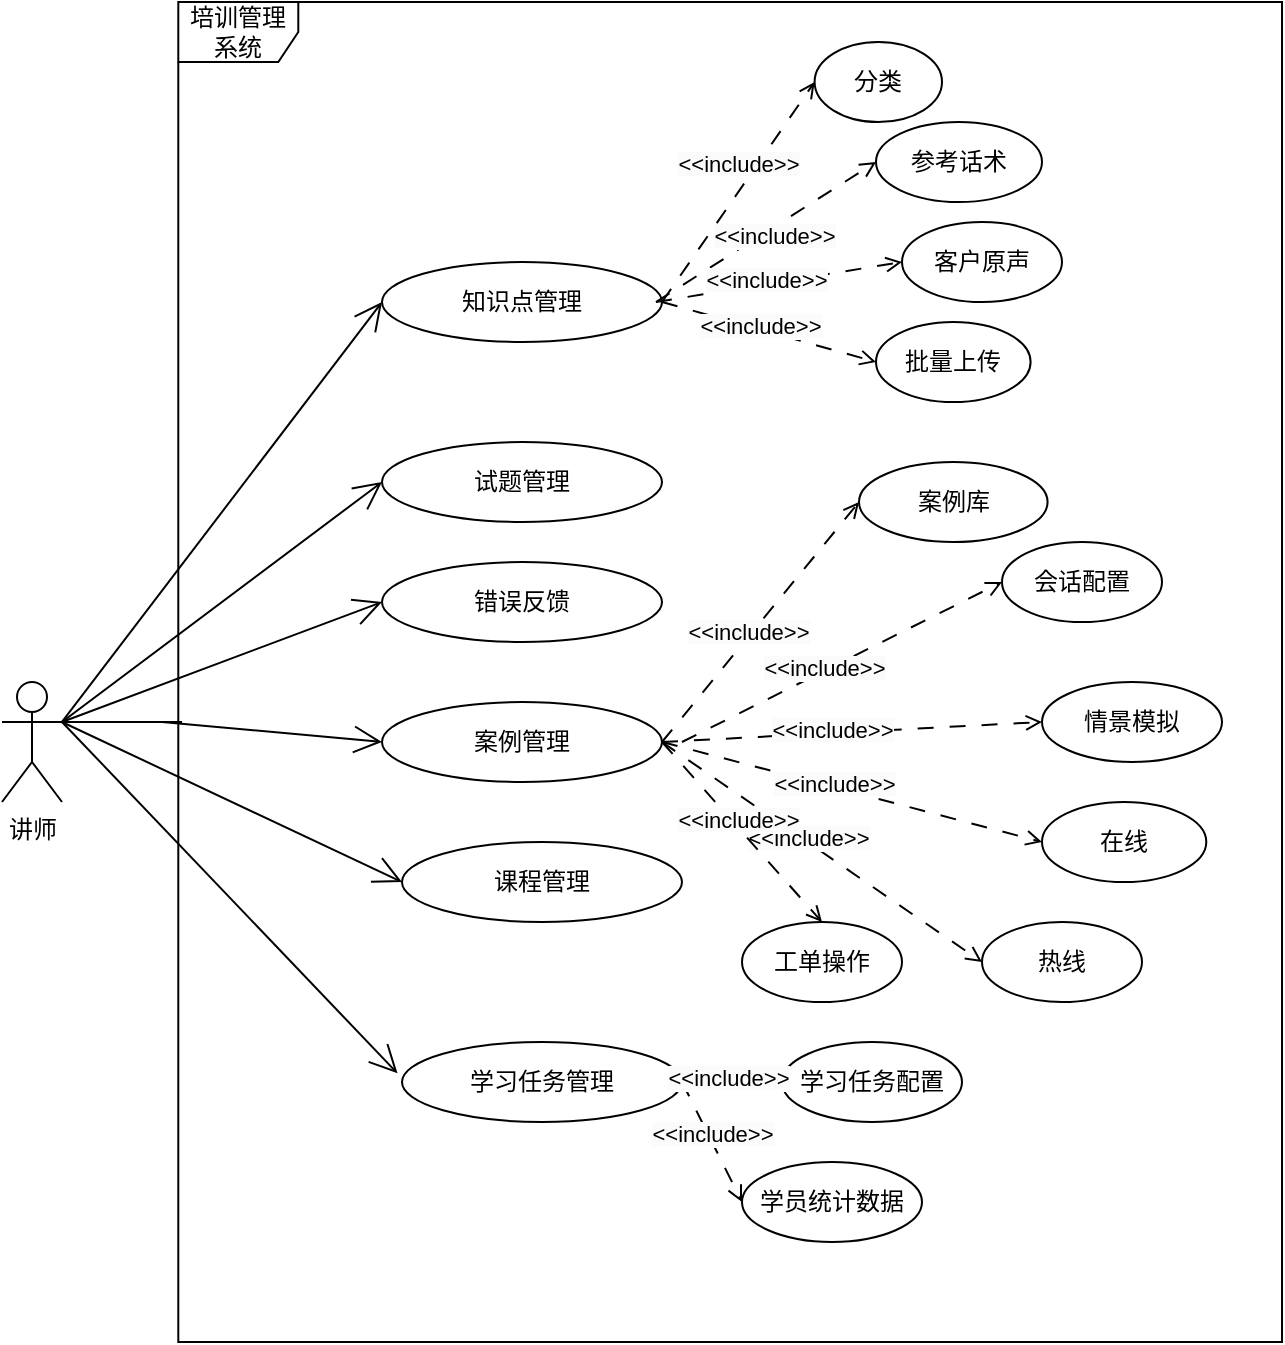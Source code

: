 <mxfile version="24.8.6">
  <diagram name="第 1 页" id="J2Rgs34cH2gYBlN_kvZF">
    <mxGraphModel dx="1042" dy="569" grid="1" gridSize="10" guides="1" tooltips="1" connect="1" arrows="1" fold="1" page="1" pageScale="1" pageWidth="827" pageHeight="1169" math="0" shadow="0">
      <root>
        <mxCell id="0" />
        <mxCell id="1" parent="0" />
        <mxCell id="4MMp17TeAA0zZRWLuz8M-1" value="讲师" style="shape=umlActor;verticalLabelPosition=bottom;verticalAlign=top;html=1;outlineConnect=0;" parent="1" vertex="1">
          <mxGeometry x="210" y="440" width="30" height="60" as="geometry" />
        </mxCell>
        <mxCell id="4MMp17TeAA0zZRWLuz8M-2" value="知识点管理" style="ellipse;whiteSpace=wrap;html=1;" parent="1" vertex="1">
          <mxGeometry x="400" y="230" width="140" height="40" as="geometry" />
        </mxCell>
        <mxCell id="4MMp17TeAA0zZRWLuz8M-3" value="" style="endArrow=open;endFill=1;endSize=12;html=1;rounded=0;exitX=1;exitY=0.333;exitDx=0;exitDy=0;exitPerimeter=0;entryX=0;entryY=0.5;entryDx=0;entryDy=0;" parent="1" source="4MMp17TeAA0zZRWLuz8M-1" target="4MMp17TeAA0zZRWLuz8M-2" edge="1">
          <mxGeometry width="160" relative="1" as="geometry">
            <mxPoint x="240" y="520" as="sourcePoint" />
            <mxPoint x="400" y="520" as="targetPoint" />
          </mxGeometry>
        </mxCell>
        <mxCell id="4MMp17TeAA0zZRWLuz8M-4" value="案例管理" style="ellipse;whiteSpace=wrap;html=1;" parent="1" vertex="1">
          <mxGeometry x="400" y="450" width="140" height="40" as="geometry" />
        </mxCell>
        <mxCell id="4MMp17TeAA0zZRWLuz8M-5" value="" style="endArrow=open;endFill=1;endSize=12;html=1;rounded=0;entryX=0;entryY=0.5;entryDx=0;entryDy=0;" parent="1" target="4MMp17TeAA0zZRWLuz8M-4" edge="1">
          <mxGeometry width="160" relative="1" as="geometry">
            <mxPoint x="290" y="460" as="sourcePoint" />
            <mxPoint x="440" y="380" as="targetPoint" />
          </mxGeometry>
        </mxCell>
        <mxCell id="4MMp17TeAA0zZRWLuz8M-6" value="试题管理" style="ellipse;whiteSpace=wrap;html=1;" parent="1" vertex="1">
          <mxGeometry x="400" y="320" width="140" height="40" as="geometry" />
        </mxCell>
        <mxCell id="4MMp17TeAA0zZRWLuz8M-7" value="课程管理" style="ellipse;whiteSpace=wrap;html=1;" parent="1" vertex="1">
          <mxGeometry x="410" y="520" width="140" height="40" as="geometry" />
        </mxCell>
        <mxCell id="4MMp17TeAA0zZRWLuz8M-8" value="学习任务管理" style="ellipse;whiteSpace=wrap;html=1;" parent="1" vertex="1">
          <mxGeometry x="410" y="620" width="140" height="40" as="geometry" />
        </mxCell>
        <mxCell id="4MMp17TeAA0zZRWLuz8M-9" value="" style="endArrow=open;endFill=1;endSize=12;html=1;rounded=0;entryX=0;entryY=0.5;entryDx=0;entryDy=0;" parent="1" target="4MMp17TeAA0zZRWLuz8M-6" edge="1">
          <mxGeometry width="160" relative="1" as="geometry">
            <mxPoint x="300" y="460" as="sourcePoint" />
            <mxPoint x="440" y="450" as="targetPoint" />
            <Array as="points">
              <mxPoint x="240" y="460" />
            </Array>
          </mxGeometry>
        </mxCell>
        <mxCell id="4MMp17TeAA0zZRWLuz8M-10" value="" style="endArrow=open;endFill=1;endSize=12;html=1;rounded=0;entryX=0;entryY=0.5;entryDx=0;entryDy=0;" parent="1" target="4MMp17TeAA0zZRWLuz8M-7" edge="1">
          <mxGeometry width="160" relative="1" as="geometry">
            <mxPoint x="240" y="460" as="sourcePoint" />
            <mxPoint x="430" y="550" as="targetPoint" />
          </mxGeometry>
        </mxCell>
        <mxCell id="4MMp17TeAA0zZRWLuz8M-11" value="" style="endArrow=open;endFill=1;endSize=12;html=1;rounded=0;entryX=-0.016;entryY=0.392;entryDx=0;entryDy=0;entryPerimeter=0;exitX=1;exitY=0.333;exitDx=0;exitDy=0;exitPerimeter=0;" parent="1" source="4MMp17TeAA0zZRWLuz8M-1" target="4MMp17TeAA0zZRWLuz8M-8" edge="1">
          <mxGeometry width="160" relative="1" as="geometry">
            <mxPoint x="290" y="460" as="sourcePoint" />
            <mxPoint x="460" y="590" as="targetPoint" />
          </mxGeometry>
        </mxCell>
        <mxCell id="4MMp17TeAA0zZRWLuz8M-12" value="学员统计数据" style="ellipse;whiteSpace=wrap;html=1;" parent="1" vertex="1">
          <mxGeometry x="580" y="680" width="90" height="40" as="geometry" />
        </mxCell>
        <mxCell id="4MMp17TeAA0zZRWLuz8M-13" value="" style="endArrow=open;html=1;rounded=0;exitX=1;exitY=0.5;exitDx=0;exitDy=0;dashed=1;dashPattern=8 8;endFill=0;entryX=0;entryY=0.5;entryDx=0;entryDy=0;" parent="1" source="4MMp17TeAA0zZRWLuz8M-2" target="4MMp17TeAA0zZRWLuz8M-15" edge="1">
          <mxGeometry width="50" height="50" relative="1" as="geometry">
            <mxPoint x="656.3" y="300" as="sourcePoint" />
            <mxPoint x="646.3" y="170" as="targetPoint" />
            <Array as="points" />
          </mxGeometry>
        </mxCell>
        <mxCell id="4MMp17TeAA0zZRWLuz8M-14" value="&lt;span style=&quot;background-color: rgb(251, 251, 251);&quot;&gt;&amp;lt;&amp;lt;include&amp;gt;&amp;gt;&lt;/span&gt;" style="edgeLabel;html=1;align=center;verticalAlign=middle;resizable=0;points=[];rotation=0;" parent="4MMp17TeAA0zZRWLuz8M-13" vertex="1" connectable="0">
          <mxGeometry x="-0.104" y="2" relative="1" as="geometry">
            <mxPoint x="5" y="-19" as="offset" />
          </mxGeometry>
        </mxCell>
        <mxCell id="4MMp17TeAA0zZRWLuz8M-15" value="分类" style="ellipse;whiteSpace=wrap;html=1;" parent="1" vertex="1">
          <mxGeometry x="616.3" y="120" width="63.7" height="40" as="geometry" />
        </mxCell>
        <mxCell id="4MMp17TeAA0zZRWLuz8M-16" value="参考话术" style="ellipse;whiteSpace=wrap;html=1;" parent="1" vertex="1">
          <mxGeometry x="647" y="160" width="83" height="40" as="geometry" />
        </mxCell>
        <mxCell id="4MMp17TeAA0zZRWLuz8M-17" value="客户原声" style="ellipse;whiteSpace=wrap;html=1;" parent="1" vertex="1">
          <mxGeometry x="660" y="210" width="80" height="40" as="geometry" />
        </mxCell>
        <mxCell id="4MMp17TeAA0zZRWLuz8M-18" value="" style="endArrow=open;html=1;rounded=0;dashed=1;dashPattern=8 8;endFill=0;entryX=0;entryY=0.5;entryDx=0;entryDy=0;" parent="1" target="4MMp17TeAA0zZRWLuz8M-16" edge="1">
          <mxGeometry width="50" height="50" relative="1" as="geometry">
            <mxPoint x="537" y="250" as="sourcePoint" />
            <mxPoint x="496.3" y="350" as="targetPoint" />
            <Array as="points" />
          </mxGeometry>
        </mxCell>
        <mxCell id="4MMp17TeAA0zZRWLuz8M-19" value="&lt;span style=&quot;background-color: rgb(251, 251, 251);&quot;&gt;&amp;lt;&amp;lt;include&amp;gt;&amp;gt;&lt;/span&gt;" style="edgeLabel;html=1;align=center;verticalAlign=middle;resizable=0;points=[];" parent="4MMp17TeAA0zZRWLuz8M-18" vertex="1" connectable="0">
          <mxGeometry x="-0.104" y="2" relative="1" as="geometry">
            <mxPoint x="10" as="offset" />
          </mxGeometry>
        </mxCell>
        <mxCell id="4MMp17TeAA0zZRWLuz8M-20" value="" style="endArrow=open;html=1;rounded=0;dashed=1;dashPattern=8 8;endFill=0;entryX=0;entryY=0.5;entryDx=0;entryDy=0;" parent="1" target="4MMp17TeAA0zZRWLuz8M-17" edge="1">
          <mxGeometry width="50" height="50" relative="1" as="geometry">
            <mxPoint x="537" y="250" as="sourcePoint" />
            <mxPoint x="656.3" y="230" as="targetPoint" />
            <Array as="points" />
          </mxGeometry>
        </mxCell>
        <mxCell id="4MMp17TeAA0zZRWLuz8M-21" value="&lt;span style=&quot;background-color: rgb(251, 251, 251);&quot;&gt;&amp;lt;&amp;lt;include&amp;gt;&amp;gt;&lt;/span&gt;" style="edgeLabel;html=1;align=center;verticalAlign=middle;resizable=0;points=[];" parent="4MMp17TeAA0zZRWLuz8M-20" vertex="1" connectable="0">
          <mxGeometry x="-0.104" y="2" relative="1" as="geometry">
            <mxPoint as="offset" />
          </mxGeometry>
        </mxCell>
        <mxCell id="4MMp17TeAA0zZRWLuz8M-22" value="案例库" style="ellipse;whiteSpace=wrap;html=1;" parent="1" vertex="1">
          <mxGeometry x="638.5" y="330" width="94.3" height="40" as="geometry" />
        </mxCell>
        <mxCell id="4MMp17TeAA0zZRWLuz8M-23" value="会话配置" style="ellipse;whiteSpace=wrap;html=1;" parent="1" vertex="1">
          <mxGeometry x="710" y="370" width="80" height="40" as="geometry" />
        </mxCell>
        <mxCell id="4MMp17TeAA0zZRWLuz8M-24" value="" style="endArrow=open;html=1;rounded=0;dashed=1;dashPattern=8 8;endFill=0;exitX=1;exitY=0.5;exitDx=0;exitDy=0;entryX=0;entryY=0.5;entryDx=0;entryDy=0;" parent="1" source="4MMp17TeAA0zZRWLuz8M-2" target="4MMp17TeAA0zZRWLuz8M-26" edge="1">
          <mxGeometry width="50" height="50" relative="1" as="geometry">
            <mxPoint x="566.3" y="240" as="sourcePoint" />
            <mxPoint x="620" y="290" as="targetPoint" />
            <Array as="points" />
          </mxGeometry>
        </mxCell>
        <mxCell id="4MMp17TeAA0zZRWLuz8M-25" value="&lt;span style=&quot;background-color: rgb(251, 251, 251);&quot;&gt;&amp;lt;&amp;lt;include&amp;gt;&amp;gt;&lt;/span&gt;" style="edgeLabel;html=1;align=center;verticalAlign=middle;resizable=0;points=[];" parent="4MMp17TeAA0zZRWLuz8M-24" vertex="1" connectable="0">
          <mxGeometry x="-0.104" y="2" relative="1" as="geometry">
            <mxPoint as="offset" />
          </mxGeometry>
        </mxCell>
        <mxCell id="4MMp17TeAA0zZRWLuz8M-26" value="批量上传" style="ellipse;whiteSpace=wrap;html=1;" parent="1" vertex="1">
          <mxGeometry x="647" y="260" width="77.3" height="40" as="geometry" />
        </mxCell>
        <mxCell id="4MMp17TeAA0zZRWLuz8M-27" value="情景模拟" style="ellipse;whiteSpace=wrap;html=1;" parent="1" vertex="1">
          <mxGeometry x="730" y="440" width="90" height="40" as="geometry" />
        </mxCell>
        <mxCell id="4MMp17TeAA0zZRWLuz8M-28" value="" style="endArrow=open;html=1;rounded=0;dashed=1;dashPattern=8 8;endFill=0;exitX=1;exitY=0.5;exitDx=0;exitDy=0;entryX=0;entryY=0.5;entryDx=0;entryDy=0;" parent="1" source="4MMp17TeAA0zZRWLuz8M-4" target="4MMp17TeAA0zZRWLuz8M-22" edge="1">
          <mxGeometry width="50" height="50" relative="1" as="geometry">
            <mxPoint x="550" y="290" as="sourcePoint" />
            <mxPoint x="620" y="350" as="targetPoint" />
            <Array as="points" />
          </mxGeometry>
        </mxCell>
        <mxCell id="4MMp17TeAA0zZRWLuz8M-29" value="&lt;span style=&quot;background-color: rgb(251, 251, 251);&quot;&gt;&amp;lt;&amp;lt;include&amp;gt;&amp;gt;&lt;/span&gt;" style="edgeLabel;html=1;align=center;verticalAlign=middle;resizable=0;points=[];" parent="4MMp17TeAA0zZRWLuz8M-28" vertex="1" connectable="0">
          <mxGeometry x="-0.104" y="2" relative="1" as="geometry">
            <mxPoint as="offset" />
          </mxGeometry>
        </mxCell>
        <mxCell id="4MMp17TeAA0zZRWLuz8M-30" value="" style="endArrow=open;html=1;rounded=0;dashed=1;dashPattern=8 8;endFill=0;entryX=0;entryY=0.5;entryDx=0;entryDy=0;" parent="1" target="4MMp17TeAA0zZRWLuz8M-23" edge="1">
          <mxGeometry width="50" height="50" relative="1" as="geometry">
            <mxPoint x="550" y="470" as="sourcePoint" />
            <mxPoint x="600" y="440" as="targetPoint" />
            <Array as="points" />
          </mxGeometry>
        </mxCell>
        <mxCell id="4MMp17TeAA0zZRWLuz8M-31" value="&lt;span style=&quot;background-color: rgb(251, 251, 251);&quot;&gt;&amp;lt;&amp;lt;include&amp;gt;&amp;gt;&lt;/span&gt;" style="edgeLabel;html=1;align=center;verticalAlign=middle;resizable=0;points=[];" parent="4MMp17TeAA0zZRWLuz8M-30" vertex="1" connectable="0">
          <mxGeometry x="-0.104" y="2" relative="1" as="geometry">
            <mxPoint as="offset" />
          </mxGeometry>
        </mxCell>
        <mxCell id="4MMp17TeAA0zZRWLuz8M-32" value="" style="endArrow=open;html=1;rounded=0;dashed=1;dashPattern=8 8;endFill=0;entryX=0;entryY=0.5;entryDx=0;entryDy=0;exitX=1;exitY=0.5;exitDx=0;exitDy=0;" parent="1" source="4MMp17TeAA0zZRWLuz8M-4" target="4MMp17TeAA0zZRWLuz8M-27" edge="1">
          <mxGeometry width="50" height="50" relative="1" as="geometry">
            <mxPoint x="550" y="430" as="sourcePoint" />
            <mxPoint x="620" y="460" as="targetPoint" />
            <Array as="points" />
          </mxGeometry>
        </mxCell>
        <mxCell id="4MMp17TeAA0zZRWLuz8M-33" value="&lt;span style=&quot;background-color: rgb(251, 251, 251);&quot;&gt;&amp;lt;&amp;lt;include&amp;gt;&amp;gt;&lt;/span&gt;" style="edgeLabel;html=1;align=center;verticalAlign=middle;resizable=0;points=[];" parent="4MMp17TeAA0zZRWLuz8M-32" vertex="1" connectable="0">
          <mxGeometry x="-0.104" y="2" relative="1" as="geometry">
            <mxPoint as="offset" />
          </mxGeometry>
        </mxCell>
        <mxCell id="4MMp17TeAA0zZRWLuz8M-34" value="" style="endArrow=open;html=1;rounded=0;dashed=1;dashPattern=8 8;endFill=0;entryX=0;entryY=0.5;entryDx=0;entryDy=0;exitX=1;exitY=0.5;exitDx=0;exitDy=0;" parent="1" source="4MMp17TeAA0zZRWLuz8M-8" target="4MMp17TeAA0zZRWLuz8M-12" edge="1">
          <mxGeometry width="50" height="50" relative="1" as="geometry">
            <mxPoint x="540" y="400" as="sourcePoint" />
            <mxPoint x="650" y="470" as="targetPoint" />
            <Array as="points" />
          </mxGeometry>
        </mxCell>
        <mxCell id="4MMp17TeAA0zZRWLuz8M-35" value="&lt;span style=&quot;background-color: rgb(251, 251, 251);&quot;&gt;&amp;lt;&amp;lt;include&amp;gt;&amp;gt;&lt;/span&gt;" style="edgeLabel;html=1;align=center;verticalAlign=middle;resizable=0;points=[];" parent="4MMp17TeAA0zZRWLuz8M-34" vertex="1" connectable="0">
          <mxGeometry x="-0.104" y="2" relative="1" as="geometry">
            <mxPoint as="offset" />
          </mxGeometry>
        </mxCell>
        <mxCell id="4MMp17TeAA0zZRWLuz8M-36" value="热线" style="ellipse;whiteSpace=wrap;html=1;" parent="1" vertex="1">
          <mxGeometry x="700" y="560" width="80" height="40" as="geometry" />
        </mxCell>
        <mxCell id="4MMp17TeAA0zZRWLuz8M-37" value="在线" style="ellipse;whiteSpace=wrap;html=1;" parent="1" vertex="1">
          <mxGeometry x="730" y="500" width="82.15" height="40" as="geometry" />
        </mxCell>
        <mxCell id="4MMp17TeAA0zZRWLuz8M-38" value="" style="endArrow=open;html=1;rounded=0;dashed=1;dashPattern=8 8;endFill=0;entryX=0;entryY=0.5;entryDx=0;entryDy=0;exitX=1;exitY=0.5;exitDx=0;exitDy=0;" parent="1" source="4MMp17TeAA0zZRWLuz8M-4" target="4MMp17TeAA0zZRWLuz8M-37" edge="1">
          <mxGeometry width="50" height="50" relative="1" as="geometry">
            <mxPoint x="530" y="410" as="sourcePoint" />
            <mxPoint x="510" y="440" as="targetPoint" />
            <Array as="points" />
          </mxGeometry>
        </mxCell>
        <mxCell id="4MMp17TeAA0zZRWLuz8M-39" value="&lt;span style=&quot;background-color: rgb(251, 251, 251);&quot;&gt;&amp;lt;&amp;lt;include&amp;gt;&amp;gt;&lt;/span&gt;" style="edgeLabel;html=1;align=center;verticalAlign=middle;resizable=0;points=[];" parent="4MMp17TeAA0zZRWLuz8M-38" vertex="1" connectable="0">
          <mxGeometry x="-0.104" y="2" relative="1" as="geometry">
            <mxPoint as="offset" />
          </mxGeometry>
        </mxCell>
        <mxCell id="4MMp17TeAA0zZRWLuz8M-40" value="" style="endArrow=open;html=1;rounded=0;dashed=1;dashPattern=8 8;endFill=0;exitX=1;exitY=0.5;exitDx=0;exitDy=0;entryX=0;entryY=0.5;entryDx=0;entryDy=0;" parent="1" source="4MMp17TeAA0zZRWLuz8M-4" target="4MMp17TeAA0zZRWLuz8M-36" edge="1">
          <mxGeometry width="50" height="50" relative="1" as="geometry">
            <mxPoint x="533" y="470" as="sourcePoint" />
            <mxPoint x="620" y="560" as="targetPoint" />
            <Array as="points" />
          </mxGeometry>
        </mxCell>
        <mxCell id="4MMp17TeAA0zZRWLuz8M-41" value="&lt;span style=&quot;background-color: rgb(251, 251, 251);&quot;&gt;&amp;lt;&amp;lt;include&amp;gt;&amp;gt;&lt;/span&gt;" style="edgeLabel;html=1;align=center;verticalAlign=middle;resizable=0;points=[];" parent="4MMp17TeAA0zZRWLuz8M-40" vertex="1" connectable="0">
          <mxGeometry x="-0.104" y="2" relative="1" as="geometry">
            <mxPoint as="offset" />
          </mxGeometry>
        </mxCell>
        <mxCell id="4MMp17TeAA0zZRWLuz8M-44" value="工单操作" style="ellipse;whiteSpace=wrap;html=1;" parent="1" vertex="1">
          <mxGeometry x="580" y="560" width="80" height="40" as="geometry" />
        </mxCell>
        <mxCell id="4MMp17TeAA0zZRWLuz8M-45" value="" style="endArrow=open;html=1;rounded=0;exitX=1;exitY=0.5;exitDx=0;exitDy=0;dashed=1;dashPattern=8 8;endFill=0;entryX=0.5;entryY=0;entryDx=0;entryDy=0;" parent="1" source="4MMp17TeAA0zZRWLuz8M-4" target="4MMp17TeAA0zZRWLuz8M-44" edge="1">
          <mxGeometry width="50" height="50" relative="1" as="geometry">
            <mxPoint x="330" y="600" as="sourcePoint" />
            <mxPoint x="670" y="570" as="targetPoint" />
            <Array as="points" />
          </mxGeometry>
        </mxCell>
        <mxCell id="4MMp17TeAA0zZRWLuz8M-46" value="&lt;span style=&quot;background-color: rgb(251, 251, 251);&quot;&gt;&amp;lt;&amp;lt;include&amp;gt;&amp;gt;&lt;/span&gt;" style="edgeLabel;html=1;align=center;verticalAlign=middle;resizable=0;points=[];" parent="4MMp17TeAA0zZRWLuz8M-45" vertex="1" connectable="0">
          <mxGeometry x="-0.104" y="2" relative="1" as="geometry">
            <mxPoint as="offset" />
          </mxGeometry>
        </mxCell>
        <mxCell id="4MMp17TeAA0zZRWLuz8M-47" value="错误反馈" style="ellipse;whiteSpace=wrap;html=1;" parent="1" vertex="1">
          <mxGeometry x="400" y="380" width="140" height="40" as="geometry" />
        </mxCell>
        <mxCell id="4MMp17TeAA0zZRWLuz8M-48" value="" style="endArrow=open;endFill=1;endSize=12;html=1;rounded=0;entryX=0;entryY=0.5;entryDx=0;entryDy=0;" parent="1" target="4MMp17TeAA0zZRWLuz8M-47" edge="1">
          <mxGeometry width="160" relative="1" as="geometry">
            <mxPoint x="240" y="460" as="sourcePoint" />
            <mxPoint x="410" y="350" as="targetPoint" />
            <Array as="points" />
          </mxGeometry>
        </mxCell>
        <mxCell id="4MMp17TeAA0zZRWLuz8M-49" value="培训管理系统" style="shape=umlFrame;whiteSpace=wrap;html=1;pointerEvents=0;" parent="1" vertex="1">
          <mxGeometry x="298.15" y="100" width="551.85" height="670" as="geometry" />
        </mxCell>
        <mxCell id="4MMp17TeAA0zZRWLuz8M-50" value="学习任务配置" style="ellipse;whiteSpace=wrap;html=1;" parent="1" vertex="1">
          <mxGeometry x="600" y="620" width="90" height="40" as="geometry" />
        </mxCell>
        <mxCell id="4MMp17TeAA0zZRWLuz8M-51" value="" style="endArrow=open;html=1;rounded=0;dashed=1;dashPattern=8 8;endFill=0;entryX=0;entryY=0.5;entryDx=0;entryDy=0;exitX=1;exitY=0.5;exitDx=0;exitDy=0;" parent="1" source="4MMp17TeAA0zZRWLuz8M-8" target="4MMp17TeAA0zZRWLuz8M-50" edge="1">
          <mxGeometry width="50" height="50" relative="1" as="geometry">
            <mxPoint x="560" y="650" as="sourcePoint" />
            <mxPoint x="590" y="710" as="targetPoint" />
            <Array as="points" />
          </mxGeometry>
        </mxCell>
        <mxCell id="4MMp17TeAA0zZRWLuz8M-52" value="&lt;span style=&quot;background-color: rgb(251, 251, 251);&quot;&gt;&amp;lt;&amp;lt;include&amp;gt;&amp;gt;&lt;/span&gt;" style="edgeLabel;html=1;align=center;verticalAlign=middle;resizable=0;points=[];" parent="4MMp17TeAA0zZRWLuz8M-51" vertex="1" connectable="0">
          <mxGeometry x="-0.104" y="2" relative="1" as="geometry">
            <mxPoint as="offset" />
          </mxGeometry>
        </mxCell>
      </root>
    </mxGraphModel>
  </diagram>
</mxfile>
